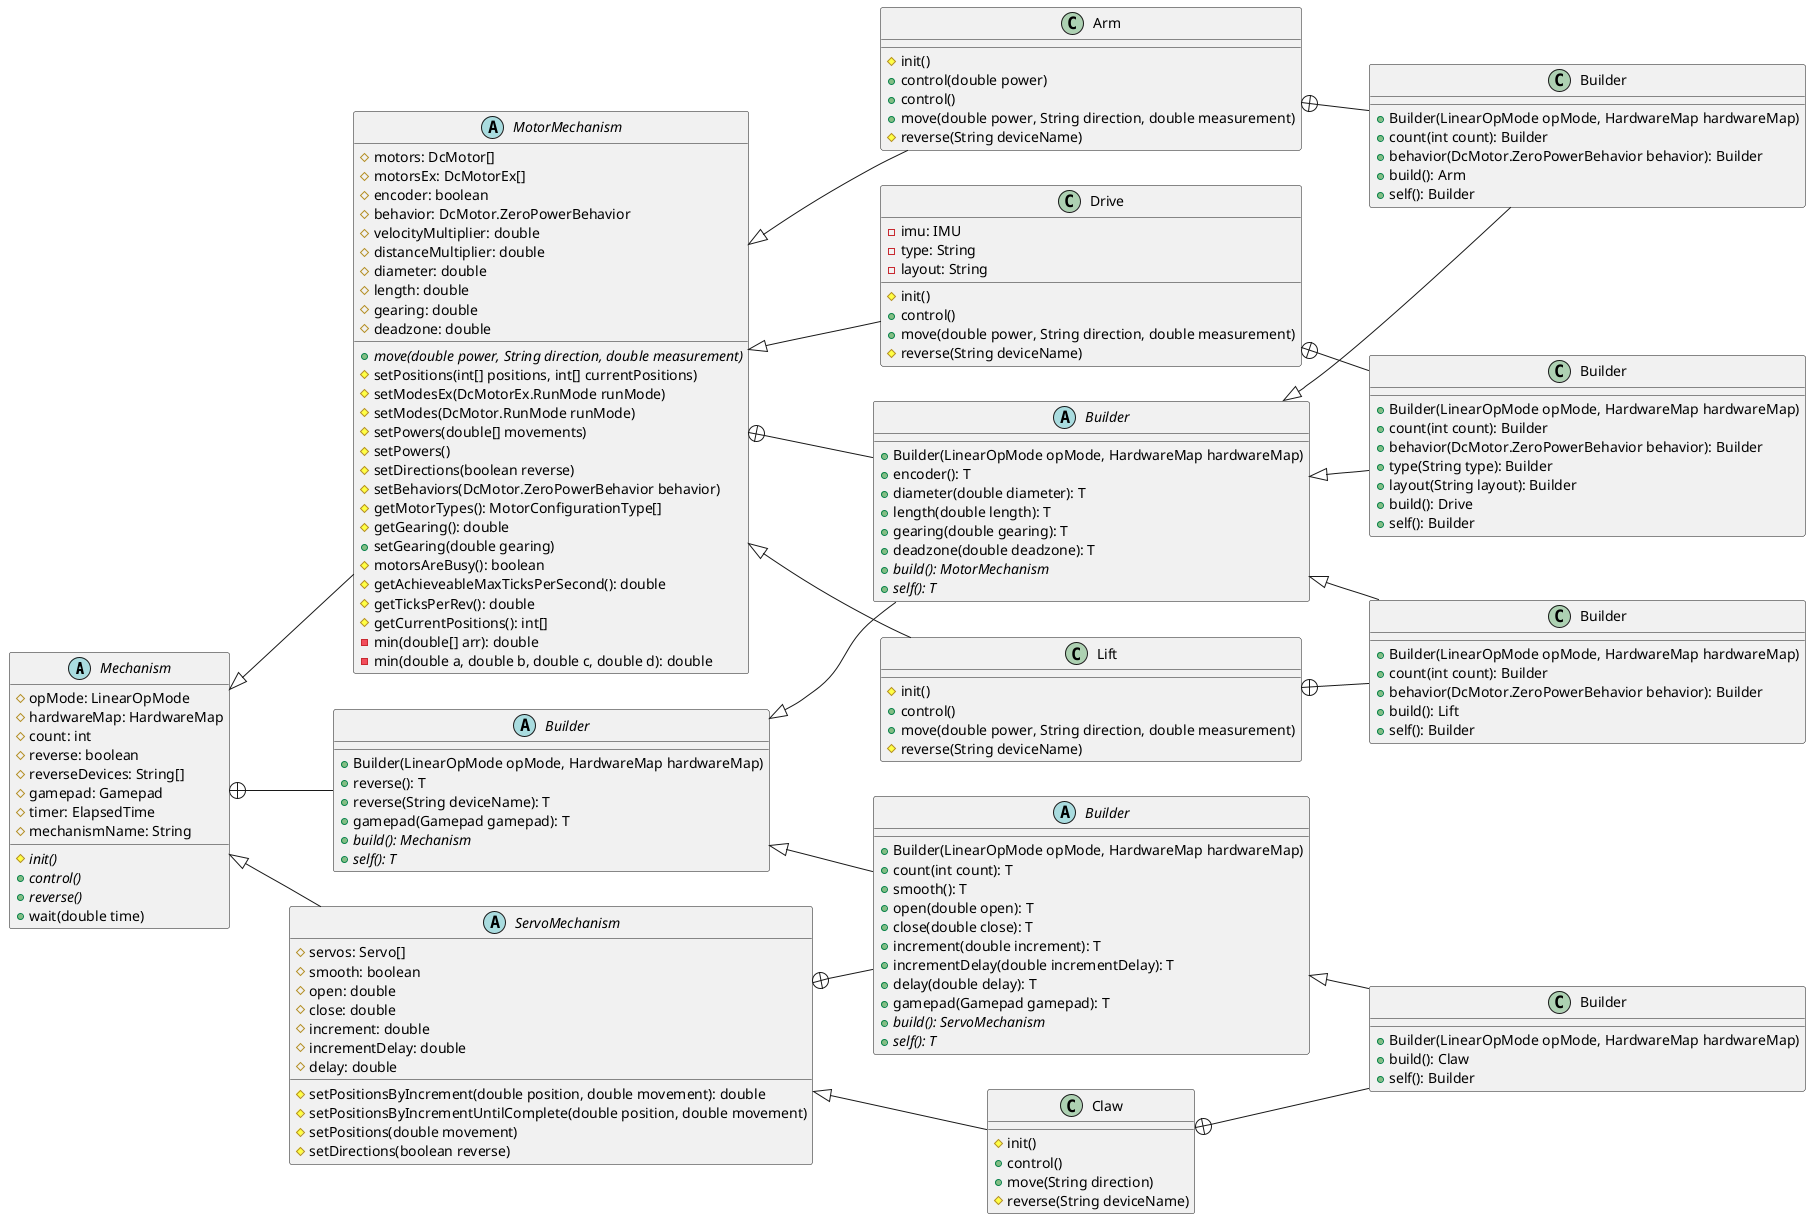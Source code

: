@startuml

left to right direction

abstract class Mechanism {
    # opMode: LinearOpMode
    # hardwareMap: HardwareMap
    # count: int
    # reverse: boolean
    # reverseDevices: String[]
    # gamepad: Gamepad
    # timer: ElapsedTime
    # mechanismName: String
    {abstract}# init()
    {abstract}+ control()
    {abstract}+ reverse()
    + wait(double time)
}

abstract class "Builder" as Mechanism_Builder {
    + Builder(LinearOpMode opMode, HardwareMap hardwareMap)
    + reverse(): T
    + reverse(String deviceName): T
    + gamepad(Gamepad gamepad): T
    {abstract}+ build(): Mechanism
    {abstract}+ self(): T
}

abstract class MotorMechanism {
    # motors: DcMotor[] 
    # motorsEx: DcMotorEx[] 
    # encoder: boolean
    # behavior: DcMotor.ZeroPowerBehavior
    # velocityMultiplier: double
    # distanceMultiplier: double
    # diameter: double
    # length: double
    # gearing: double
    # deadzone: double
    {abstract}+ move(double power, String direction, double measurement)
    # setPositions(int[] positions, int[] currentPositions)
    # setModesEx(DcMotorEx.RunMode runMode)
    # setModes(DcMotor.RunMode runMode)
    # setPowers(double[] movements)
    # setPowers()
    # setDirections(boolean reverse)
    # setBehaviors(DcMotor.ZeroPowerBehavior behavior)
    # getMotorTypes(): MotorConfigurationType[]
    # getGearing(): double
    + setGearing(double gearing)
    # motorsAreBusy(): boolean
    # getAchieveableMaxTicksPerSecond(): double
    # getTicksPerRev(): double
    # getCurrentPositions(): int[]
    - min(double[] arr): double
    - min(double a, double b, double c, double d): double
}

abstract class ServoMechanism {
    # servos: Servo[]
    # smooth: boolean
    # open: double
    # close: double
    # increment: double
    # incrementDelay: double
    # delay: double
    # setPositionsByIncrement(double position, double movement): double
    # setPositionsByIncrementUntilComplete(double position, double movement)
    # setPositions(double movement)
    # setDirections(boolean reverse)
}

abstract class "Builder" as MotorMechanism_Builder {
    + Builder(LinearOpMode opMode, HardwareMap hardwareMap)
    + encoder(): T
    + diameter(double diameter): T
    + length(double length): T
    + gearing(double gearing): T
    + deadzone(double deadzone): T
    {abstract}+ build(): MotorMechanism
    {abstract}+ self(): T
}

abstract class "Builder" as ServoMechanism_Builder {
    + Builder(LinearOpMode opMode, HardwareMap hardwareMap)
    + count(int count): T
    + smooth(): T
    + open(double open): T
    + close(double close): T
    + increment(double increment): T
    + incrementDelay(double incrementDelay): T
    + delay(double delay): T
    + gamepad(Gamepad gamepad): T
    {abstract}+ build(): ServoMechanism
    {abstract}+ self(): T
}

class Arm {
    # init()
    + control(double power)
    + control()
    + move(double power, String direction, double measurement)
    # reverse(String deviceName)
}

class Claw {
    # init()
    + control()
    + move(String direction)
    # reverse(String deviceName)
}

class Drive {
    - imu: IMU
    - type: String
    - layout: String
    # init()
    + control()
    + move(double power, String direction, double measurement)
    # reverse(String deviceName)
}

class Lift {
    # init()
    + control()
    + move(double power, String direction, double measurement)
    # reverse(String deviceName)
}

class "Builder" as Arm_Builder {
    + Builder(LinearOpMode opMode, HardwareMap hardwareMap)
    + count(int count): Builder
    + behavior(DcMotor.ZeroPowerBehavior behavior): Builder
    + build(): Arm
    + self(): Builder
}

class "Builder" as Claw_Builder {
    + Builder(LinearOpMode opMode, HardwareMap hardwareMap)
    + build(): Claw
    + self(): Builder
}

class "Builder" as Drive_Builder {
    + Builder(LinearOpMode opMode, HardwareMap hardwareMap)
    + count(int count): Builder
    + behavior(DcMotor.ZeroPowerBehavior behavior): Builder
    + type(String type): Builder
    + layout(String layout): Builder
    + build(): Drive
    + self(): Builder
}

class "Builder" as Lift_Builder {
    + Builder(LinearOpMode opMode, HardwareMap hardwareMap)
    + count(int count): Builder
    + behavior(DcMotor.ZeroPowerBehavior behavior): Builder
    + build(): Lift
    + self(): Builder
}

Mechanism <|-- MotorMechanism
Mechanism <|-- ServoMechanism

MotorMechanism <|-- Arm
ServoMechanism <|-- Claw
MotorMechanism <|-- Drive
MotorMechanism <|-- Lift

Mechanism_Builder <|-- MotorMechanism_Builder
Mechanism_Builder <|-- ServoMechanism_Builder

MotorMechanism_Builder <|-- Arm_Builder
ServoMechanism_Builder <|-- Claw_Builder
MotorMechanism_Builder <|-- Drive_Builder
MotorMechanism_Builder <|-- Lift_Builder

Mechanism +-- Mechanism_Builder
MotorMechanism +-- MotorMechanism_Builder
ServoMechanism +-- ServoMechanism_Builder

Arm +-- Arm_Builder
Claw +-- Claw_Builder
Drive +-- Drive_Builder
Lift +-- Lift_Builder

@enduml